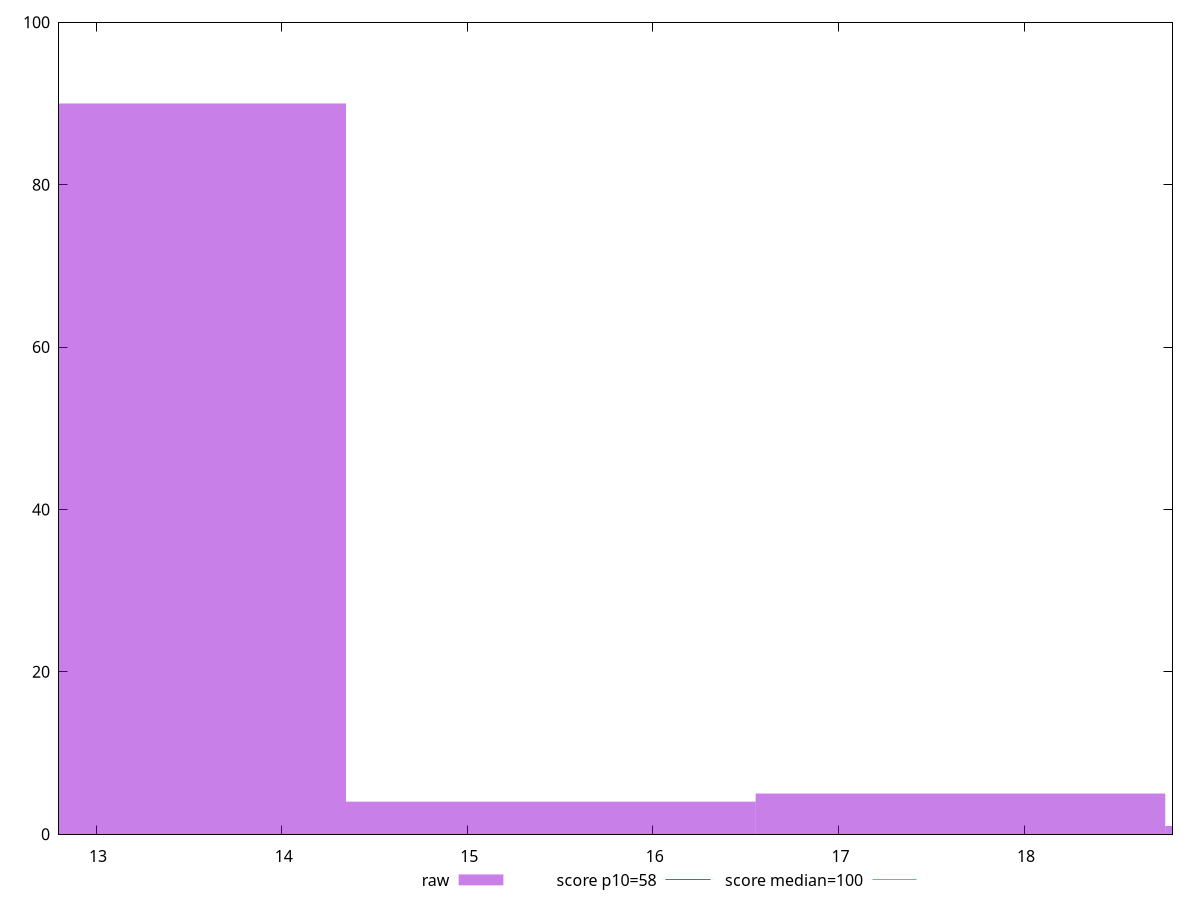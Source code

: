 reset

$raw <<EOF
13.243032801642716 90
19.864549202464076 1
15.450204935249836 4
17.657377068856956 5
EOF

set key outside below
set boxwidth 2.2071721336071195
set xrange [12.8:18.8]
set yrange [0:100]
set trange [0:100]
set style fill transparent solid 0.5 noborder

set parametric
set terminal svg size 640, 490 enhanced background rgb 'white'
set output "report_00018_2021-02-10T15-25-16.877Z/estimated-input-latency/samples/pages/raw/histogram.svg"

plot $raw title "raw" with boxes, \
     58,t title "score p10=58", \
     100,t title "score median=100"

reset

